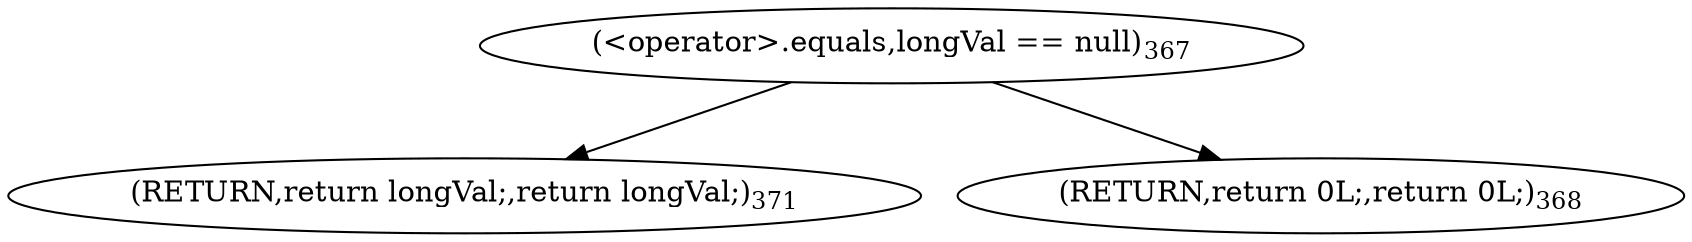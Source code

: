 digraph "getLongValue" {  
"1106" [label = <(RETURN,return longVal;,return longVal;)<SUB>371</SUB>> ]
"1100" [label = <(&lt;operator&gt;.equals,longVal == null)<SUB>367</SUB>> ]
"1104" [label = <(RETURN,return 0L;,return 0L;)<SUB>368</SUB>> ]
  "1100" -> "1106" 
  "1100" -> "1104" 
}
